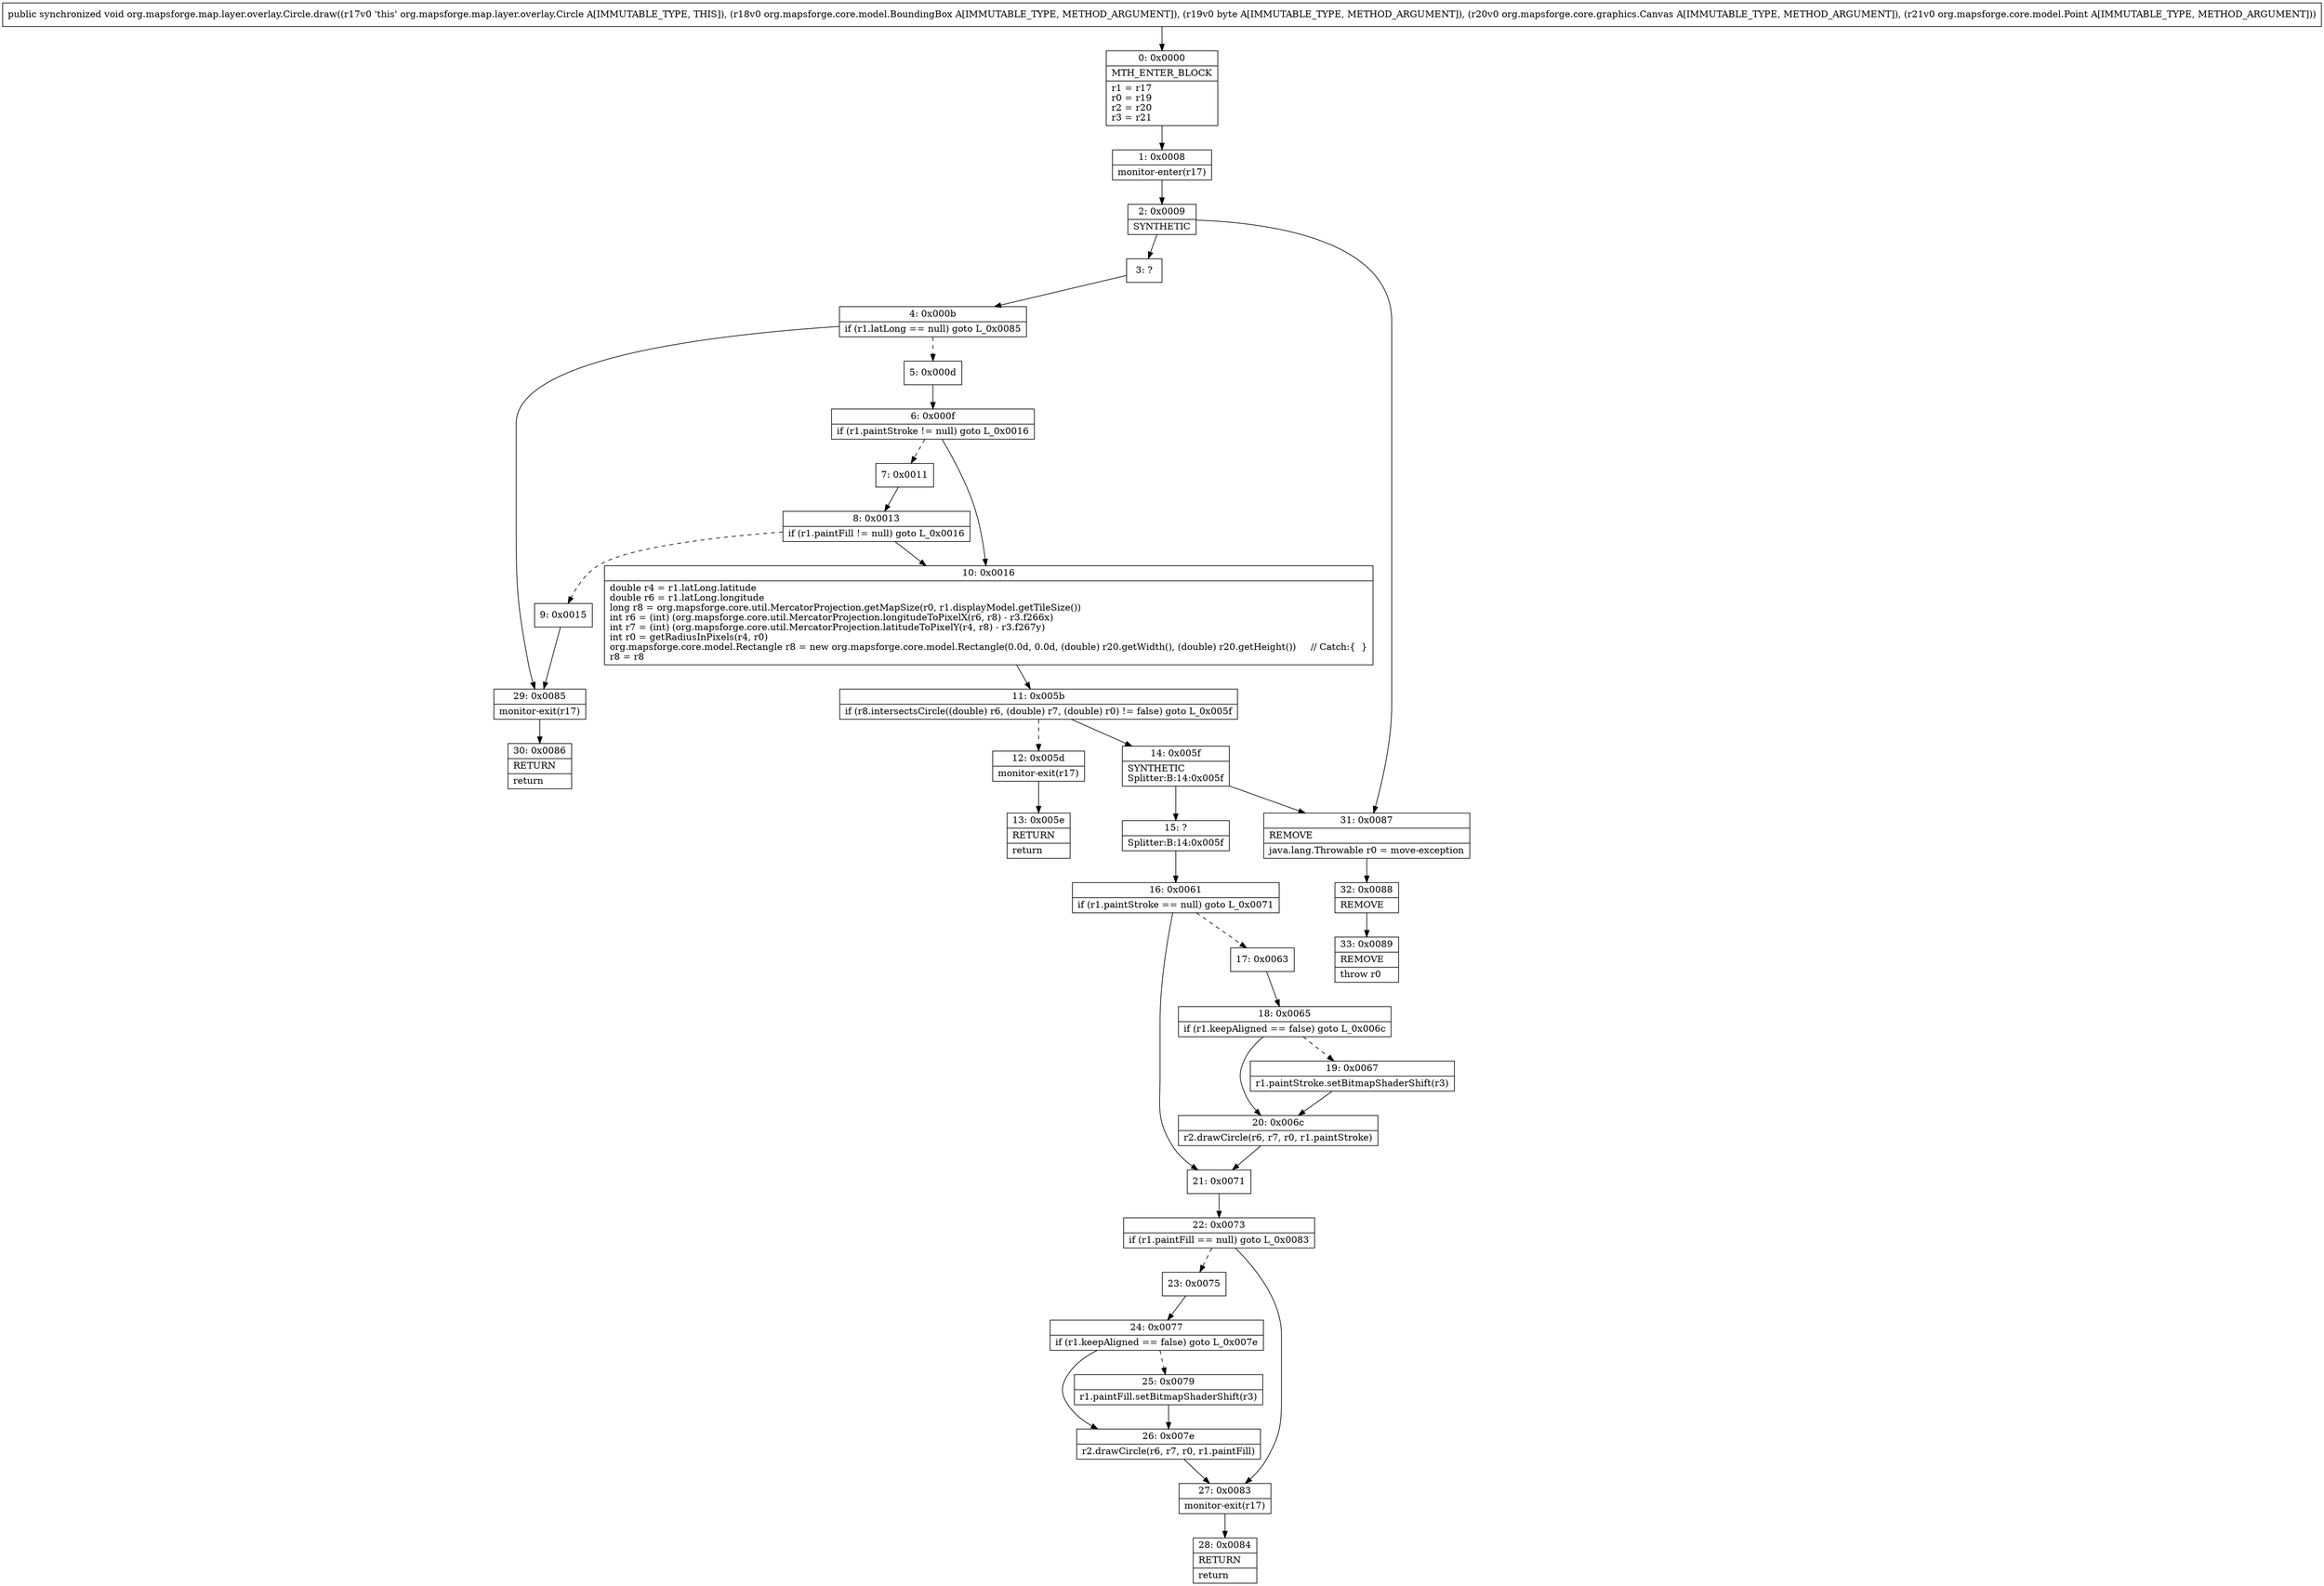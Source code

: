 digraph "CFG fororg.mapsforge.map.layer.overlay.Circle.draw(Lorg\/mapsforge\/core\/model\/BoundingBox;BLorg\/mapsforge\/core\/graphics\/Canvas;Lorg\/mapsforge\/core\/model\/Point;)V" {
Node_0 [shape=record,label="{0\:\ 0x0000|MTH_ENTER_BLOCK\l|r1 = r17\lr0 = r19\lr2 = r20\lr3 = r21\l}"];
Node_1 [shape=record,label="{1\:\ 0x0008|monitor\-enter(r17)\l}"];
Node_2 [shape=record,label="{2\:\ 0x0009|SYNTHETIC\l}"];
Node_3 [shape=record,label="{3\:\ ?}"];
Node_4 [shape=record,label="{4\:\ 0x000b|if (r1.latLong == null) goto L_0x0085\l}"];
Node_5 [shape=record,label="{5\:\ 0x000d}"];
Node_6 [shape=record,label="{6\:\ 0x000f|if (r1.paintStroke != null) goto L_0x0016\l}"];
Node_7 [shape=record,label="{7\:\ 0x0011}"];
Node_8 [shape=record,label="{8\:\ 0x0013|if (r1.paintFill != null) goto L_0x0016\l}"];
Node_9 [shape=record,label="{9\:\ 0x0015}"];
Node_10 [shape=record,label="{10\:\ 0x0016|double r4 = r1.latLong.latitude\ldouble r6 = r1.latLong.longitude\llong r8 = org.mapsforge.core.util.MercatorProjection.getMapSize(r0, r1.displayModel.getTileSize())\lint r6 = (int) (org.mapsforge.core.util.MercatorProjection.longitudeToPixelX(r6, r8) \- r3.f266x)\lint r7 = (int) (org.mapsforge.core.util.MercatorProjection.latitudeToPixelY(r4, r8) \- r3.f267y)\lint r0 = getRadiusInPixels(r4, r0)\lorg.mapsforge.core.model.Rectangle r8 = new org.mapsforge.core.model.Rectangle(0.0d, 0.0d, (double) r20.getWidth(), (double) r20.getHeight())     \/\/ Catch:\{  \}\lr8 = r8\l}"];
Node_11 [shape=record,label="{11\:\ 0x005b|if (r8.intersectsCircle((double) r6, (double) r7, (double) r0) != false) goto L_0x005f\l}"];
Node_12 [shape=record,label="{12\:\ 0x005d|monitor\-exit(r17)\l}"];
Node_13 [shape=record,label="{13\:\ 0x005e|RETURN\l|return\l}"];
Node_14 [shape=record,label="{14\:\ 0x005f|SYNTHETIC\lSplitter:B:14:0x005f\l}"];
Node_15 [shape=record,label="{15\:\ ?|Splitter:B:14:0x005f\l}"];
Node_16 [shape=record,label="{16\:\ 0x0061|if (r1.paintStroke == null) goto L_0x0071\l}"];
Node_17 [shape=record,label="{17\:\ 0x0063}"];
Node_18 [shape=record,label="{18\:\ 0x0065|if (r1.keepAligned == false) goto L_0x006c\l}"];
Node_19 [shape=record,label="{19\:\ 0x0067|r1.paintStroke.setBitmapShaderShift(r3)\l}"];
Node_20 [shape=record,label="{20\:\ 0x006c|r2.drawCircle(r6, r7, r0, r1.paintStroke)\l}"];
Node_21 [shape=record,label="{21\:\ 0x0071}"];
Node_22 [shape=record,label="{22\:\ 0x0073|if (r1.paintFill == null) goto L_0x0083\l}"];
Node_23 [shape=record,label="{23\:\ 0x0075}"];
Node_24 [shape=record,label="{24\:\ 0x0077|if (r1.keepAligned == false) goto L_0x007e\l}"];
Node_25 [shape=record,label="{25\:\ 0x0079|r1.paintFill.setBitmapShaderShift(r3)\l}"];
Node_26 [shape=record,label="{26\:\ 0x007e|r2.drawCircle(r6, r7, r0, r1.paintFill)\l}"];
Node_27 [shape=record,label="{27\:\ 0x0083|monitor\-exit(r17)\l}"];
Node_28 [shape=record,label="{28\:\ 0x0084|RETURN\l|return\l}"];
Node_29 [shape=record,label="{29\:\ 0x0085|monitor\-exit(r17)\l}"];
Node_30 [shape=record,label="{30\:\ 0x0086|RETURN\l|return\l}"];
Node_31 [shape=record,label="{31\:\ 0x0087|REMOVE\l|java.lang.Throwable r0 = move\-exception\l}"];
Node_32 [shape=record,label="{32\:\ 0x0088|REMOVE\l}"];
Node_33 [shape=record,label="{33\:\ 0x0089|REMOVE\l|throw r0\l}"];
MethodNode[shape=record,label="{public synchronized void org.mapsforge.map.layer.overlay.Circle.draw((r17v0 'this' org.mapsforge.map.layer.overlay.Circle A[IMMUTABLE_TYPE, THIS]), (r18v0 org.mapsforge.core.model.BoundingBox A[IMMUTABLE_TYPE, METHOD_ARGUMENT]), (r19v0 byte A[IMMUTABLE_TYPE, METHOD_ARGUMENT]), (r20v0 org.mapsforge.core.graphics.Canvas A[IMMUTABLE_TYPE, METHOD_ARGUMENT]), (r21v0 org.mapsforge.core.model.Point A[IMMUTABLE_TYPE, METHOD_ARGUMENT])) }"];
MethodNode -> Node_0;
Node_0 -> Node_1;
Node_1 -> Node_2;
Node_2 -> Node_3;
Node_2 -> Node_31;
Node_3 -> Node_4;
Node_4 -> Node_5[style=dashed];
Node_4 -> Node_29;
Node_5 -> Node_6;
Node_6 -> Node_7[style=dashed];
Node_6 -> Node_10;
Node_7 -> Node_8;
Node_8 -> Node_9[style=dashed];
Node_8 -> Node_10;
Node_9 -> Node_29;
Node_10 -> Node_11;
Node_11 -> Node_12[style=dashed];
Node_11 -> Node_14;
Node_12 -> Node_13;
Node_14 -> Node_15;
Node_14 -> Node_31;
Node_15 -> Node_16;
Node_16 -> Node_17[style=dashed];
Node_16 -> Node_21;
Node_17 -> Node_18;
Node_18 -> Node_19[style=dashed];
Node_18 -> Node_20;
Node_19 -> Node_20;
Node_20 -> Node_21;
Node_21 -> Node_22;
Node_22 -> Node_23[style=dashed];
Node_22 -> Node_27;
Node_23 -> Node_24;
Node_24 -> Node_25[style=dashed];
Node_24 -> Node_26;
Node_25 -> Node_26;
Node_26 -> Node_27;
Node_27 -> Node_28;
Node_29 -> Node_30;
Node_31 -> Node_32;
Node_32 -> Node_33;
}

